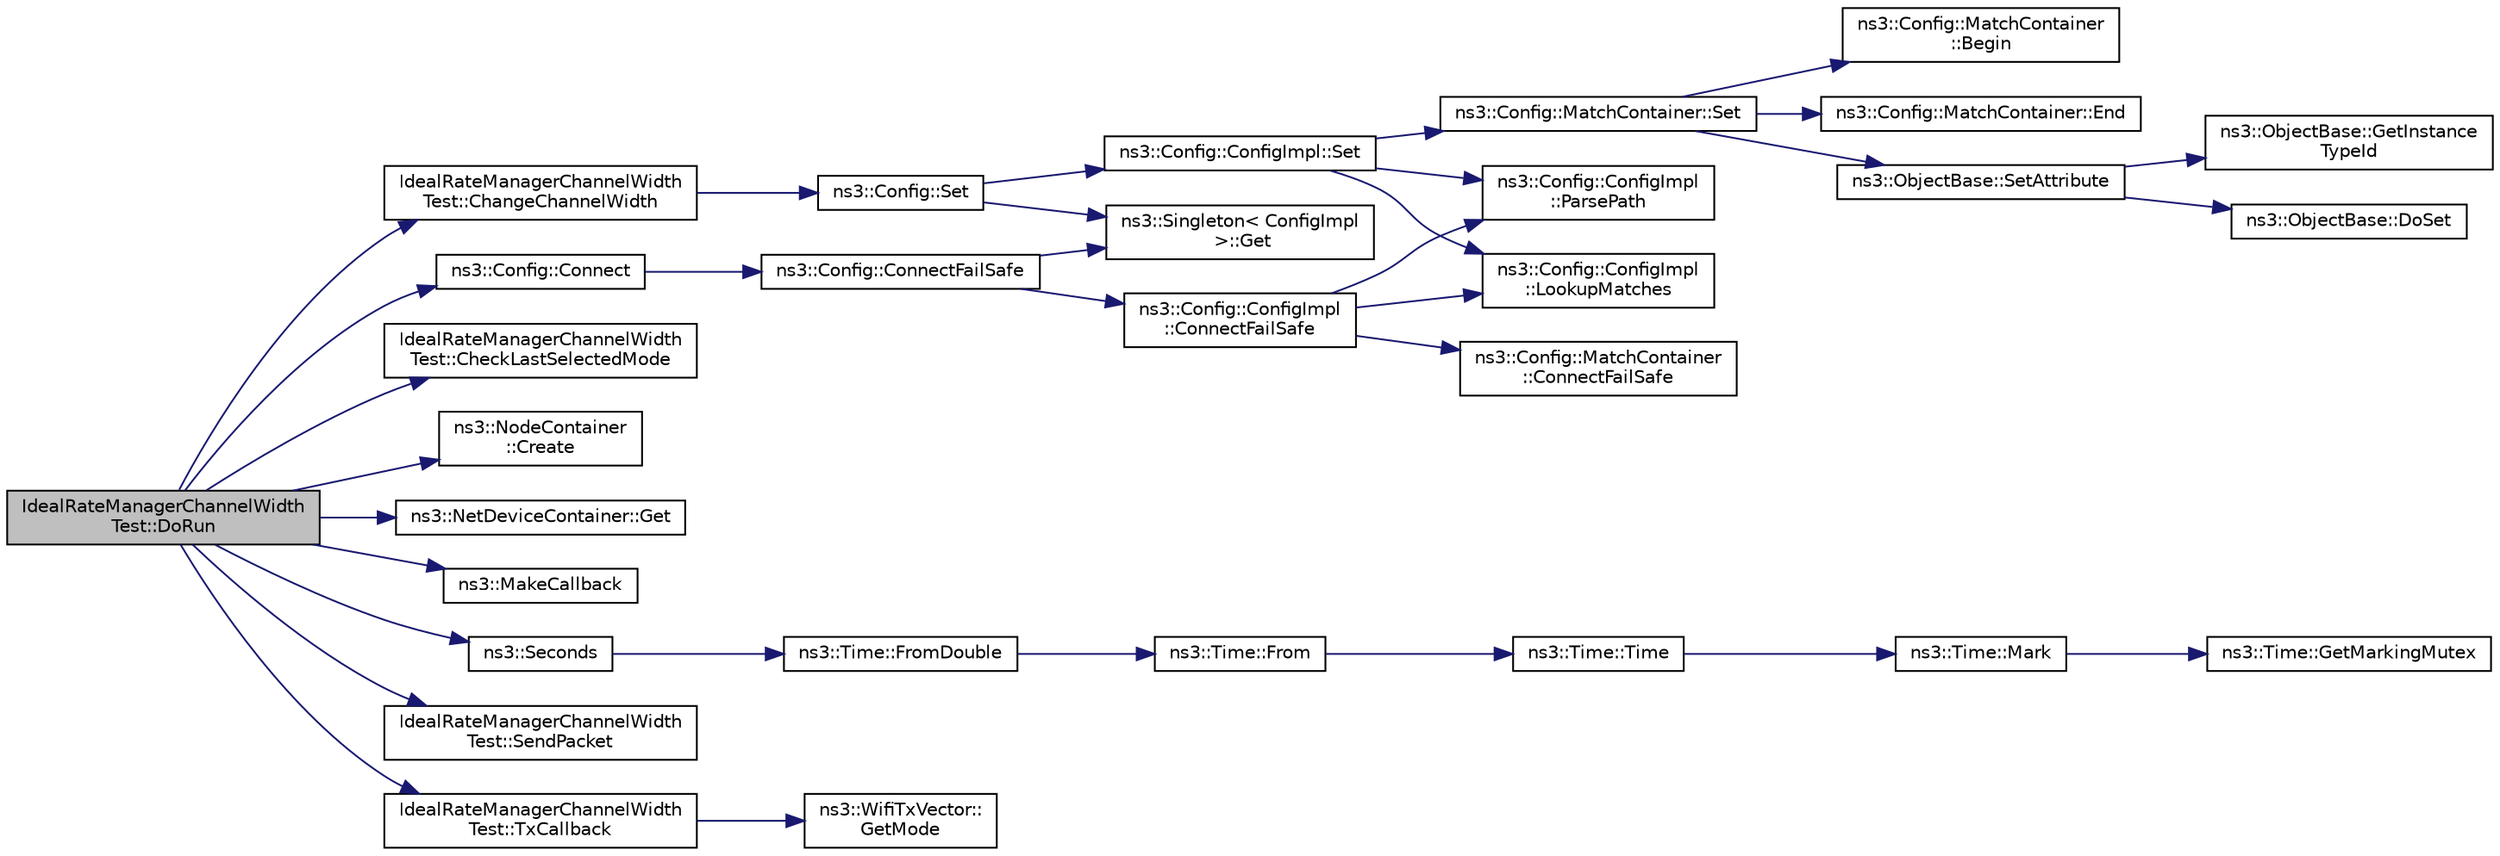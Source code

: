 digraph "IdealRateManagerChannelWidthTest::DoRun"
{
 // LATEX_PDF_SIZE
  edge [fontname="Helvetica",fontsize="10",labelfontname="Helvetica",labelfontsize="10"];
  node [fontname="Helvetica",fontsize="10",shape=record];
  rankdir="LR";
  Node1 [label="IdealRateManagerChannelWidth\lTest::DoRun",height=0.2,width=0.4,color="black", fillcolor="grey75", style="filled", fontcolor="black",tooltip="Implementation to actually run this TestCase."];
  Node1 -> Node2 [color="midnightblue",fontsize="10",style="solid",fontname="Helvetica"];
  Node2 [label="IdealRateManagerChannelWidth\lTest::ChangeChannelWidth",height=0.2,width=0.4,color="black", fillcolor="white", style="filled",URL="$class_ideal_rate_manager_channel_width_test.html#adb1ec802cec95e64fcf8835f800734f7",tooltip="Change the configured channel width for all nodes."];
  Node2 -> Node3 [color="midnightblue",fontsize="10",style="solid",fontname="Helvetica"];
  Node3 [label="ns3::Config::Set",height=0.2,width=0.4,color="black", fillcolor="white", style="filled",URL="$group__config.html#gadce03667ec621d64ce4aace85d9bcfd0",tooltip=" "];
  Node3 -> Node4 [color="midnightblue",fontsize="10",style="solid",fontname="Helvetica"];
  Node4 [label="ns3::Singleton\< ConfigImpl\l \>::Get",height=0.2,width=0.4,color="black", fillcolor="white", style="filled",URL="$classns3_1_1_singleton.html#a80a2cd3c25a27ea72add7a9f7a141ffa",tooltip="Get a pointer to the singleton instance."];
  Node3 -> Node5 [color="midnightblue",fontsize="10",style="solid",fontname="Helvetica"];
  Node5 [label="ns3::Config::ConfigImpl::Set",height=0.2,width=0.4,color="black", fillcolor="white", style="filled",URL="$classns3_1_1_config_1_1_config_impl.html#aa656a0317ccef3701872174f9c863949",tooltip=" "];
  Node5 -> Node6 [color="midnightblue",fontsize="10",style="solid",fontname="Helvetica"];
  Node6 [label="ns3::Config::ConfigImpl\l::LookupMatches",height=0.2,width=0.4,color="black", fillcolor="white", style="filled",URL="$classns3_1_1_config_1_1_config_impl.html#aef8d461e235704cdeb8a85581ba249fb",tooltip=" "];
  Node5 -> Node7 [color="midnightblue",fontsize="10",style="solid",fontname="Helvetica"];
  Node7 [label="ns3::Config::ConfigImpl\l::ParsePath",height=0.2,width=0.4,color="black", fillcolor="white", style="filled",URL="$classns3_1_1_config_1_1_config_impl.html#ab482a563857309e0e70beba3af32be71",tooltip="Break a Config path into the leading path and the last leaf token."];
  Node5 -> Node8 [color="midnightblue",fontsize="10",style="solid",fontname="Helvetica"];
  Node8 [label="ns3::Config::MatchContainer::Set",height=0.2,width=0.4,color="black", fillcolor="white", style="filled",URL="$classns3_1_1_config_1_1_match_container.html#a4d946efb9907c1625581617402274fa3",tooltip=" "];
  Node8 -> Node9 [color="midnightblue",fontsize="10",style="solid",fontname="Helvetica"];
  Node9 [label="ns3::Config::MatchContainer\l::Begin",height=0.2,width=0.4,color="black", fillcolor="white", style="filled",URL="$classns3_1_1_config_1_1_match_container.html#afdad67605b13bdcf5a45a512563d1b6c",tooltip=" "];
  Node8 -> Node10 [color="midnightblue",fontsize="10",style="solid",fontname="Helvetica"];
  Node10 [label="ns3::Config::MatchContainer::End",height=0.2,width=0.4,color="black", fillcolor="white", style="filled",URL="$classns3_1_1_config_1_1_match_container.html#a6b65ea9c9c12467bf68edd5bcfe42a6d",tooltip=" "];
  Node8 -> Node11 [color="midnightblue",fontsize="10",style="solid",fontname="Helvetica"];
  Node11 [label="ns3::ObjectBase::SetAttribute",height=0.2,width=0.4,color="black", fillcolor="white", style="filled",URL="$classns3_1_1_object_base.html#ac60245d3ea4123bbc9b1d391f1f6592f",tooltip="Set a single attribute, raising fatal errors if unsuccessful."];
  Node11 -> Node12 [color="midnightblue",fontsize="10",style="solid",fontname="Helvetica"];
  Node12 [label="ns3::ObjectBase::DoSet",height=0.2,width=0.4,color="black", fillcolor="white", style="filled",URL="$classns3_1_1_object_base.html#afe5f2f7b2fabc99aa33f9bb434e3b695",tooltip="Attempt to set the value referenced by the accessor spec to a valid value according to the checker,..."];
  Node11 -> Node13 [color="midnightblue",fontsize="10",style="solid",fontname="Helvetica"];
  Node13 [label="ns3::ObjectBase::GetInstance\lTypeId",height=0.2,width=0.4,color="black", fillcolor="white", style="filled",URL="$classns3_1_1_object_base.html#abe5b43a6f5b99a92a4c3122db31f06fb",tooltip="Get the most derived TypeId for this Object."];
  Node1 -> Node14 [color="midnightblue",fontsize="10",style="solid",fontname="Helvetica"];
  Node14 [label="IdealRateManagerChannelWidth\lTest::CheckLastSelectedMode",height=0.2,width=0.4,color="black", fillcolor="white", style="filled",URL="$class_ideal_rate_manager_channel_width_test.html#ad1e857fca583575615a0d8a1b376bcef",tooltip="Check if the selected WifiMode is correct."];
  Node1 -> Node15 [color="midnightblue",fontsize="10",style="solid",fontname="Helvetica"];
  Node15 [label="ns3::Config::Connect",height=0.2,width=0.4,color="black", fillcolor="white", style="filled",URL="$group__config.html#ga4014f151241cd0939b6cb64409605736",tooltip=" "];
  Node15 -> Node16 [color="midnightblue",fontsize="10",style="solid",fontname="Helvetica"];
  Node16 [label="ns3::Config::ConnectFailSafe",height=0.2,width=0.4,color="black", fillcolor="white", style="filled",URL="$namespacens3_1_1_config.html#aad60d6903a15881b81e982ad5312114a",tooltip="This function will attempt to find all trace sources which match the input path and will then connect..."];
  Node16 -> Node17 [color="midnightblue",fontsize="10",style="solid",fontname="Helvetica"];
  Node17 [label="ns3::Config::ConfigImpl\l::ConnectFailSafe",height=0.2,width=0.4,color="black", fillcolor="white", style="filled",URL="$classns3_1_1_config_1_1_config_impl.html#a5761c70117341e4ea296917bc095e6c0",tooltip="This function will attempt to find all trace sources which match the input path and will then connect..."];
  Node17 -> Node18 [color="midnightblue",fontsize="10",style="solid",fontname="Helvetica"];
  Node18 [label="ns3::Config::MatchContainer\l::ConnectFailSafe",height=0.2,width=0.4,color="black", fillcolor="white", style="filled",URL="$classns3_1_1_config_1_1_match_container.html#a8f3c268d2e6a9daec975497d200ec324",tooltip="Connect the specified sink to all the objects stored in this container."];
  Node17 -> Node6 [color="midnightblue",fontsize="10",style="solid",fontname="Helvetica"];
  Node17 -> Node7 [color="midnightblue",fontsize="10",style="solid",fontname="Helvetica"];
  Node16 -> Node4 [color="midnightblue",fontsize="10",style="solid",fontname="Helvetica"];
  Node1 -> Node19 [color="midnightblue",fontsize="10",style="solid",fontname="Helvetica"];
  Node19 [label="ns3::NodeContainer\l::Create",height=0.2,width=0.4,color="black", fillcolor="white", style="filled",URL="$classns3_1_1_node_container.html#a787f059e2813e8b951cc6914d11dfe69",tooltip="Create n nodes and append pointers to them to the end of this NodeContainer."];
  Node1 -> Node20 [color="midnightblue",fontsize="10",style="solid",fontname="Helvetica"];
  Node20 [label="ns3::NetDeviceContainer::Get",height=0.2,width=0.4,color="black", fillcolor="white", style="filled",URL="$classns3_1_1_net_device_container.html#ae114b3a9fc193fee40c07e4a4207aef4",tooltip="Get the Ptr<NetDevice> stored in this container at a given index."];
  Node1 -> Node21 [color="midnightblue",fontsize="10",style="solid",fontname="Helvetica"];
  Node21 [label="ns3::MakeCallback",height=0.2,width=0.4,color="black", fillcolor="white", style="filled",URL="$namespacens3.html#af1dde3c04374147fca0cfe3b0766d664",tooltip="Build Callbacks for class method members which take varying numbers of arguments and potentially retu..."];
  Node1 -> Node22 [color="midnightblue",fontsize="10",style="solid",fontname="Helvetica"];
  Node22 [label="ns3::Seconds",height=0.2,width=0.4,color="black", fillcolor="white", style="filled",URL="$group__timecivil.html#ga33c34b816f8ff6628e33d5c8e9713b9e",tooltip="Construct a Time in the indicated unit."];
  Node22 -> Node23 [color="midnightblue",fontsize="10",style="solid",fontname="Helvetica"];
  Node23 [label="ns3::Time::FromDouble",height=0.2,width=0.4,color="black", fillcolor="white", style="filled",URL="$classns3_1_1_time.html#a60e845f4a74e62495b86356afe604cb4",tooltip="Create a Time equal to value in unit unit."];
  Node23 -> Node24 [color="midnightblue",fontsize="10",style="solid",fontname="Helvetica"];
  Node24 [label="ns3::Time::From",height=0.2,width=0.4,color="black", fillcolor="white", style="filled",URL="$classns3_1_1_time.html#a34e4acc13d0e08cc8cb9cd3b838b9baf",tooltip="Create a Time in the current unit."];
  Node24 -> Node25 [color="midnightblue",fontsize="10",style="solid",fontname="Helvetica"];
  Node25 [label="ns3::Time::Time",height=0.2,width=0.4,color="black", fillcolor="white", style="filled",URL="$classns3_1_1_time.html#a8a39dc1b8cbbd7fe6d940e492d1b925e",tooltip="Default constructor, with value 0."];
  Node25 -> Node26 [color="midnightblue",fontsize="10",style="solid",fontname="Helvetica"];
  Node26 [label="ns3::Time::Mark",height=0.2,width=0.4,color="black", fillcolor="white", style="filled",URL="$classns3_1_1_time.html#aa7eef2a1119c1c4855d99f1e83d44c54",tooltip="Record a Time instance with the MarkedTimes."];
  Node26 -> Node27 [color="midnightblue",fontsize="10",style="solid",fontname="Helvetica"];
  Node27 [label="ns3::Time::GetMarkingMutex",height=0.2,width=0.4,color="black", fillcolor="white", style="filled",URL="$classns3_1_1_time.html#addd8e672203391b3ae98ee475ce05272",tooltip=" "];
  Node1 -> Node28 [color="midnightblue",fontsize="10",style="solid",fontname="Helvetica"];
  Node28 [label="IdealRateManagerChannelWidth\lTest::SendPacket",height=0.2,width=0.4,color="black", fillcolor="white", style="filled",URL="$class_ideal_rate_manager_channel_width_test.html#a9b27b03fd936955943d0e382f10be921",tooltip="Triggers the transmission of a 1000 Byte-long data packet from the source device."];
  Node1 -> Node29 [color="midnightblue",fontsize="10",style="solid",fontname="Helvetica"];
  Node29 [label="IdealRateManagerChannelWidth\lTest::TxCallback",height=0.2,width=0.4,color="black", fillcolor="white", style="filled",URL="$class_ideal_rate_manager_channel_width_test.html#ad2ce8bf0047b13d16b800f1876e3a8dd",tooltip="Callback that indicates a PSDU is being transmitted."];
  Node29 -> Node30 [color="midnightblue",fontsize="10",style="solid",fontname="Helvetica"];
  Node30 [label="ns3::WifiTxVector::\lGetMode",height=0.2,width=0.4,color="black", fillcolor="white", style="filled",URL="$classns3_1_1_wifi_tx_vector.html#a47d0b3ae3c7de8817626469f5fe1be6a",tooltip="If this TX vector is associated with an SU PPDU, return the selected payload transmission mode."];
}
